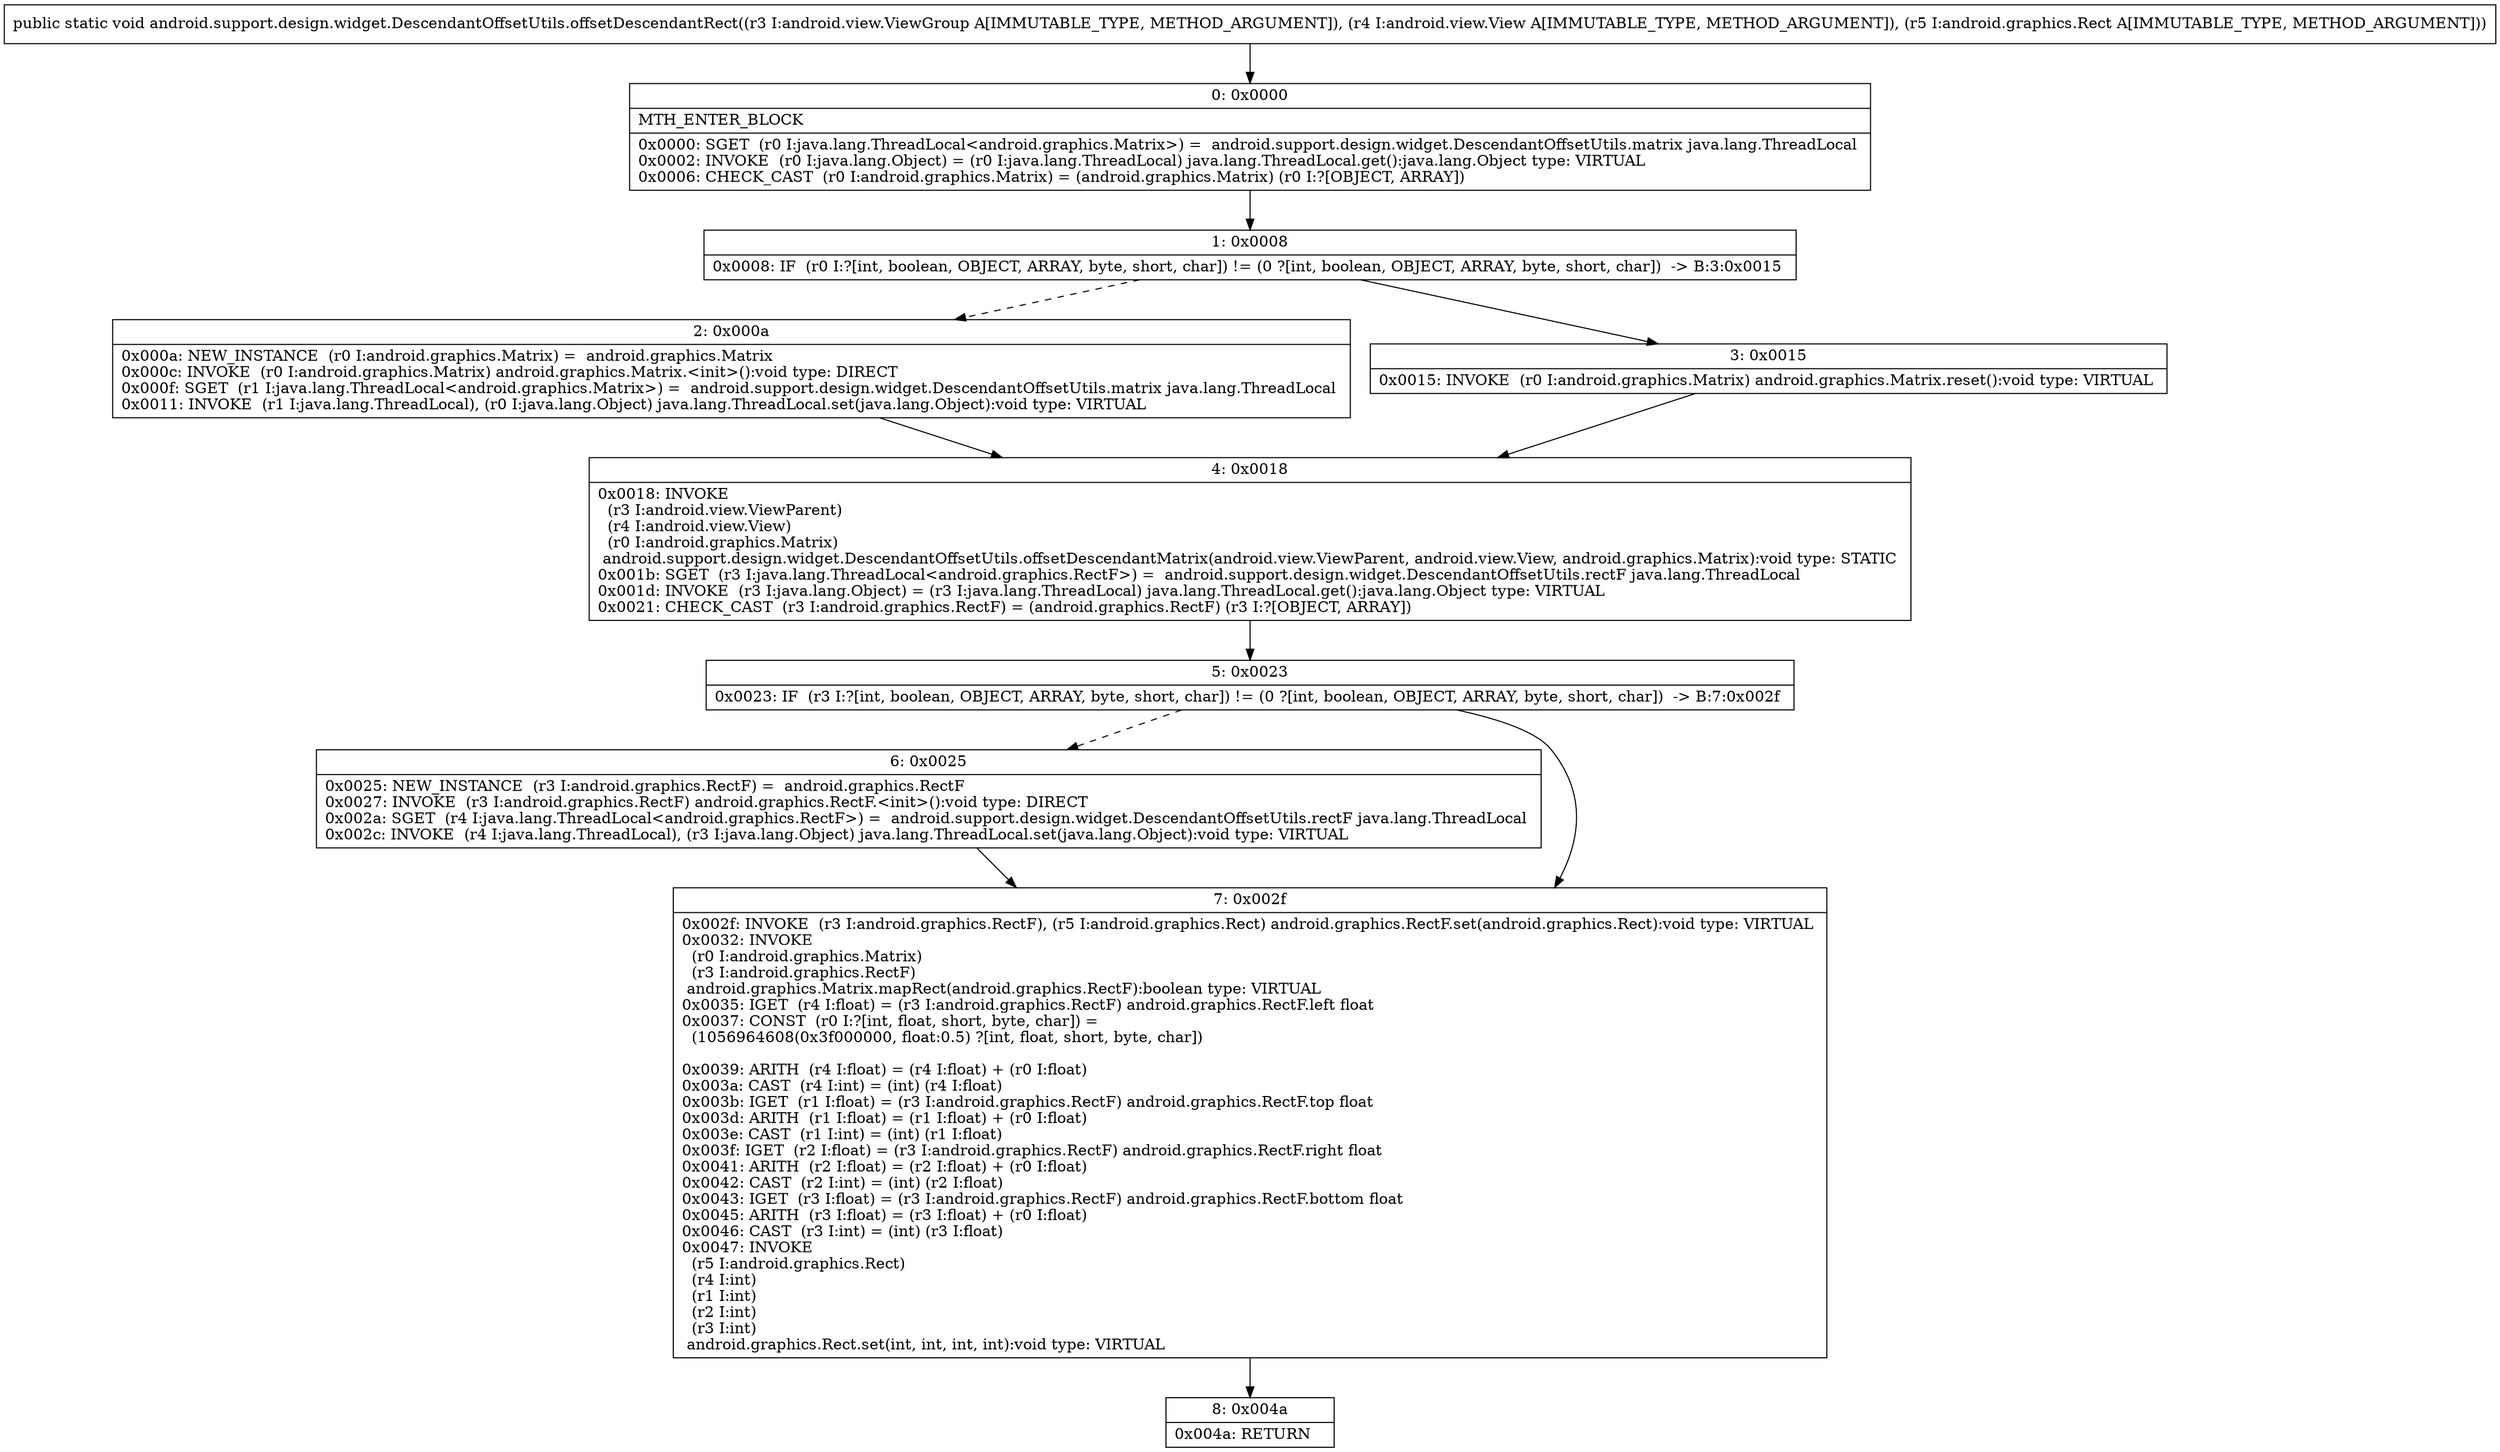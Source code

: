 digraph "CFG forandroid.support.design.widget.DescendantOffsetUtils.offsetDescendantRect(Landroid\/view\/ViewGroup;Landroid\/view\/View;Landroid\/graphics\/Rect;)V" {
Node_0 [shape=record,label="{0\:\ 0x0000|MTH_ENTER_BLOCK\l|0x0000: SGET  (r0 I:java.lang.ThreadLocal\<android.graphics.Matrix\>) =  android.support.design.widget.DescendantOffsetUtils.matrix java.lang.ThreadLocal \l0x0002: INVOKE  (r0 I:java.lang.Object) = (r0 I:java.lang.ThreadLocal) java.lang.ThreadLocal.get():java.lang.Object type: VIRTUAL \l0x0006: CHECK_CAST  (r0 I:android.graphics.Matrix) = (android.graphics.Matrix) (r0 I:?[OBJECT, ARRAY]) \l}"];
Node_1 [shape=record,label="{1\:\ 0x0008|0x0008: IF  (r0 I:?[int, boolean, OBJECT, ARRAY, byte, short, char]) != (0 ?[int, boolean, OBJECT, ARRAY, byte, short, char])  \-\> B:3:0x0015 \l}"];
Node_2 [shape=record,label="{2\:\ 0x000a|0x000a: NEW_INSTANCE  (r0 I:android.graphics.Matrix) =  android.graphics.Matrix \l0x000c: INVOKE  (r0 I:android.graphics.Matrix) android.graphics.Matrix.\<init\>():void type: DIRECT \l0x000f: SGET  (r1 I:java.lang.ThreadLocal\<android.graphics.Matrix\>) =  android.support.design.widget.DescendantOffsetUtils.matrix java.lang.ThreadLocal \l0x0011: INVOKE  (r1 I:java.lang.ThreadLocal), (r0 I:java.lang.Object) java.lang.ThreadLocal.set(java.lang.Object):void type: VIRTUAL \l}"];
Node_3 [shape=record,label="{3\:\ 0x0015|0x0015: INVOKE  (r0 I:android.graphics.Matrix) android.graphics.Matrix.reset():void type: VIRTUAL \l}"];
Node_4 [shape=record,label="{4\:\ 0x0018|0x0018: INVOKE  \l  (r3 I:android.view.ViewParent)\l  (r4 I:android.view.View)\l  (r0 I:android.graphics.Matrix)\l android.support.design.widget.DescendantOffsetUtils.offsetDescendantMatrix(android.view.ViewParent, android.view.View, android.graphics.Matrix):void type: STATIC \l0x001b: SGET  (r3 I:java.lang.ThreadLocal\<android.graphics.RectF\>) =  android.support.design.widget.DescendantOffsetUtils.rectF java.lang.ThreadLocal \l0x001d: INVOKE  (r3 I:java.lang.Object) = (r3 I:java.lang.ThreadLocal) java.lang.ThreadLocal.get():java.lang.Object type: VIRTUAL \l0x0021: CHECK_CAST  (r3 I:android.graphics.RectF) = (android.graphics.RectF) (r3 I:?[OBJECT, ARRAY]) \l}"];
Node_5 [shape=record,label="{5\:\ 0x0023|0x0023: IF  (r3 I:?[int, boolean, OBJECT, ARRAY, byte, short, char]) != (0 ?[int, boolean, OBJECT, ARRAY, byte, short, char])  \-\> B:7:0x002f \l}"];
Node_6 [shape=record,label="{6\:\ 0x0025|0x0025: NEW_INSTANCE  (r3 I:android.graphics.RectF) =  android.graphics.RectF \l0x0027: INVOKE  (r3 I:android.graphics.RectF) android.graphics.RectF.\<init\>():void type: DIRECT \l0x002a: SGET  (r4 I:java.lang.ThreadLocal\<android.graphics.RectF\>) =  android.support.design.widget.DescendantOffsetUtils.rectF java.lang.ThreadLocal \l0x002c: INVOKE  (r4 I:java.lang.ThreadLocal), (r3 I:java.lang.Object) java.lang.ThreadLocal.set(java.lang.Object):void type: VIRTUAL \l}"];
Node_7 [shape=record,label="{7\:\ 0x002f|0x002f: INVOKE  (r3 I:android.graphics.RectF), (r5 I:android.graphics.Rect) android.graphics.RectF.set(android.graphics.Rect):void type: VIRTUAL \l0x0032: INVOKE  \l  (r0 I:android.graphics.Matrix)\l  (r3 I:android.graphics.RectF)\l android.graphics.Matrix.mapRect(android.graphics.RectF):boolean type: VIRTUAL \l0x0035: IGET  (r4 I:float) = (r3 I:android.graphics.RectF) android.graphics.RectF.left float \l0x0037: CONST  (r0 I:?[int, float, short, byte, char]) = \l  (1056964608(0x3f000000, float:0.5) ?[int, float, short, byte, char])\l \l0x0039: ARITH  (r4 I:float) = (r4 I:float) + (r0 I:float) \l0x003a: CAST  (r4 I:int) = (int) (r4 I:float) \l0x003b: IGET  (r1 I:float) = (r3 I:android.graphics.RectF) android.graphics.RectF.top float \l0x003d: ARITH  (r1 I:float) = (r1 I:float) + (r0 I:float) \l0x003e: CAST  (r1 I:int) = (int) (r1 I:float) \l0x003f: IGET  (r2 I:float) = (r3 I:android.graphics.RectF) android.graphics.RectF.right float \l0x0041: ARITH  (r2 I:float) = (r2 I:float) + (r0 I:float) \l0x0042: CAST  (r2 I:int) = (int) (r2 I:float) \l0x0043: IGET  (r3 I:float) = (r3 I:android.graphics.RectF) android.graphics.RectF.bottom float \l0x0045: ARITH  (r3 I:float) = (r3 I:float) + (r0 I:float) \l0x0046: CAST  (r3 I:int) = (int) (r3 I:float) \l0x0047: INVOKE  \l  (r5 I:android.graphics.Rect)\l  (r4 I:int)\l  (r1 I:int)\l  (r2 I:int)\l  (r3 I:int)\l android.graphics.Rect.set(int, int, int, int):void type: VIRTUAL \l}"];
Node_8 [shape=record,label="{8\:\ 0x004a|0x004a: RETURN   \l}"];
MethodNode[shape=record,label="{public static void android.support.design.widget.DescendantOffsetUtils.offsetDescendantRect((r3 I:android.view.ViewGroup A[IMMUTABLE_TYPE, METHOD_ARGUMENT]), (r4 I:android.view.View A[IMMUTABLE_TYPE, METHOD_ARGUMENT]), (r5 I:android.graphics.Rect A[IMMUTABLE_TYPE, METHOD_ARGUMENT])) }"];
MethodNode -> Node_0;
Node_0 -> Node_1;
Node_1 -> Node_2[style=dashed];
Node_1 -> Node_3;
Node_2 -> Node_4;
Node_3 -> Node_4;
Node_4 -> Node_5;
Node_5 -> Node_6[style=dashed];
Node_5 -> Node_7;
Node_6 -> Node_7;
Node_7 -> Node_8;
}

